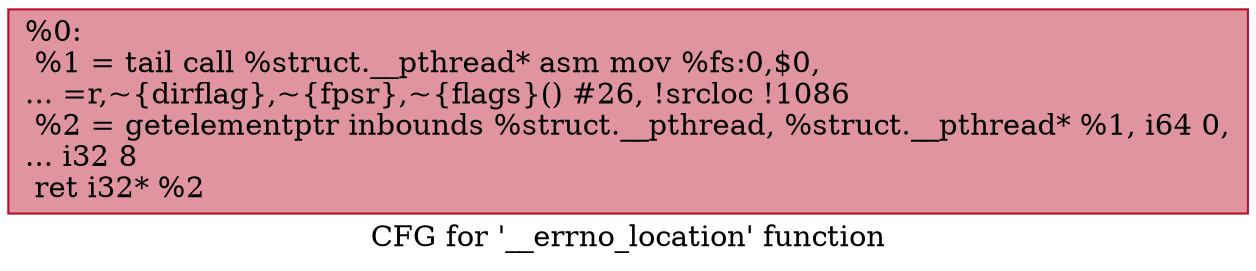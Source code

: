 digraph "CFG for '__errno_location' function" {
	label="CFG for '__errno_location' function";

	Node0x1549e20 [shape=record,color="#b70d28ff", style=filled, fillcolor="#b70d2870",label="{%0:\l  %1 = tail call %struct.__pthread* asm mov %fs:0,$0,\l... =r,~\{dirflag\},~\{fpsr\},~\{flags\}() #26, !srcloc !1086\l  %2 = getelementptr inbounds %struct.__pthread, %struct.__pthread* %1, i64 0,\l... i32 8\l  ret i32* %2\l}"];
}
